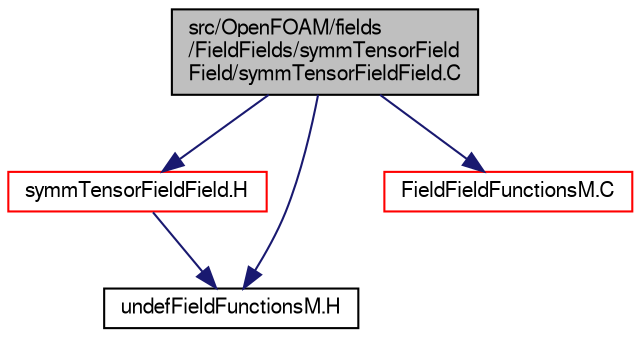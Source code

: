 digraph "src/OpenFOAM/fields/FieldFields/symmTensorFieldField/symmTensorFieldField.C"
{
  bgcolor="transparent";
  edge [fontname="FreeSans",fontsize="10",labelfontname="FreeSans",labelfontsize="10"];
  node [fontname="FreeSans",fontsize="10",shape=record];
  Node0 [label="src/OpenFOAM/fields\l/FieldFields/symmTensorField\lField/symmTensorFieldField.C",height=0.2,width=0.4,color="black", fillcolor="grey75", style="filled", fontcolor="black"];
  Node0 -> Node1 [color="midnightblue",fontsize="10",style="solid",fontname="FreeSans"];
  Node1 [label="symmTensorFieldField.H",height=0.2,width=0.4,color="red",URL="$a09515.html",tooltip="Specialisation of FieldField<T> for symmTensor. "];
  Node1 -> Node62 [color="midnightblue",fontsize="10",style="solid",fontname="FreeSans"];
  Node62 [label="undefFieldFunctionsM.H",height=0.2,width=0.4,color="black",URL="$a09605.html"];
  Node0 -> Node73 [color="midnightblue",fontsize="10",style="solid",fontname="FreeSans"];
  Node73 [label="FieldFieldFunctionsM.C",height=0.2,width=0.4,color="red",URL="$a09482.html"];
  Node0 -> Node62 [color="midnightblue",fontsize="10",style="solid",fontname="FreeSans"];
}
